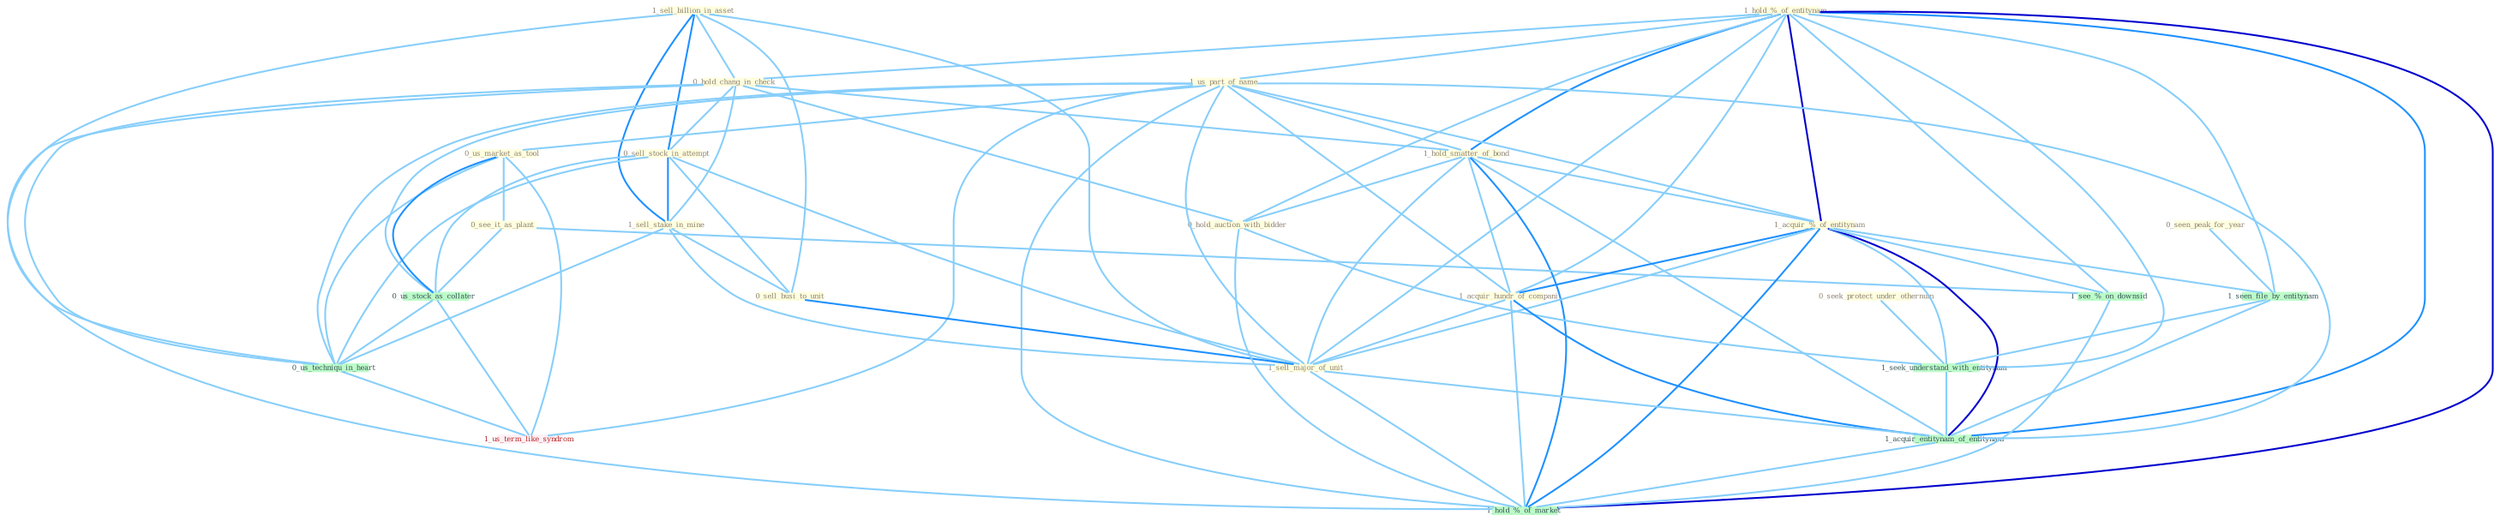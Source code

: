 Graph G{ 
    node
    [shape=polygon,style=filled,width=.5,height=.06,color="#BDFCC9",fixedsize=true,fontsize=4,
    fontcolor="#2f4f4f"];
    {node
    [color="#ffffe0", fontcolor="#8b7d6b"] "1_sell_billion_in_asset " "1_hold_%_of_entitynam " "0_hold_chang_in_check " "0_seek_protect_under_othernum " "0_sell_stock_in_attempt " "1_us_part_of_name " "0_us_market_as_tool " "1_hold_smatter_of_bond " "0_see_it_as_plant " "1_sell_stake_in_mine " "0_sell_busi_to_unit " "1_acquir_%_of_entitynam " "0_seen_peak_for_year " "0_hold_auction_with_bidder " "1_acquir_hundr_of_compani " "1_sell_major_of_unit "}
{node [color="#fff0f5", fontcolor="#b22222"] "1_us_term_like_syndrom "}
edge [color="#B0E2FF"];

	"1_sell_billion_in_asset " -- "0_hold_chang_in_check " [w="1", color="#87cefa" ];
	"1_sell_billion_in_asset " -- "0_sell_stock_in_attempt " [w="2", color="#1e90ff" , len=0.8];
	"1_sell_billion_in_asset " -- "1_sell_stake_in_mine " [w="2", color="#1e90ff" , len=0.8];
	"1_sell_billion_in_asset " -- "0_sell_busi_to_unit " [w="1", color="#87cefa" ];
	"1_sell_billion_in_asset " -- "1_sell_major_of_unit " [w="1", color="#87cefa" ];
	"1_sell_billion_in_asset " -- "0_us_techniqu_in_heart " [w="1", color="#87cefa" ];
	"1_hold_%_of_entitynam " -- "0_hold_chang_in_check " [w="1", color="#87cefa" ];
	"1_hold_%_of_entitynam " -- "1_us_part_of_name " [w="1", color="#87cefa" ];
	"1_hold_%_of_entitynam " -- "1_hold_smatter_of_bond " [w="2", color="#1e90ff" , len=0.8];
	"1_hold_%_of_entitynam " -- "1_acquir_%_of_entitynam " [w="3", color="#0000cd" , len=0.6];
	"1_hold_%_of_entitynam " -- "0_hold_auction_with_bidder " [w="1", color="#87cefa" ];
	"1_hold_%_of_entitynam " -- "1_acquir_hundr_of_compani " [w="1", color="#87cefa" ];
	"1_hold_%_of_entitynam " -- "1_sell_major_of_unit " [w="1", color="#87cefa" ];
	"1_hold_%_of_entitynam " -- "1_seen_file_by_entitynam " [w="1", color="#87cefa" ];
	"1_hold_%_of_entitynam " -- "1_seek_understand_with_entitynam " [w="1", color="#87cefa" ];
	"1_hold_%_of_entitynam " -- "1_acquir_entitynam_of_entitynam " [w="2", color="#1e90ff" , len=0.8];
	"1_hold_%_of_entitynam " -- "1_see_%_on_downsid " [w="1", color="#87cefa" ];
	"1_hold_%_of_entitynam " -- "1_hold_%_of_market " [w="3", color="#0000cd" , len=0.6];
	"0_hold_chang_in_check " -- "0_sell_stock_in_attempt " [w="1", color="#87cefa" ];
	"0_hold_chang_in_check " -- "1_hold_smatter_of_bond " [w="1", color="#87cefa" ];
	"0_hold_chang_in_check " -- "1_sell_stake_in_mine " [w="1", color="#87cefa" ];
	"0_hold_chang_in_check " -- "0_hold_auction_with_bidder " [w="1", color="#87cefa" ];
	"0_hold_chang_in_check " -- "0_us_techniqu_in_heart " [w="1", color="#87cefa" ];
	"0_hold_chang_in_check " -- "1_hold_%_of_market " [w="1", color="#87cefa" ];
	"0_seek_protect_under_othernum " -- "1_seek_understand_with_entitynam " [w="1", color="#87cefa" ];
	"0_sell_stock_in_attempt " -- "1_sell_stake_in_mine " [w="2", color="#1e90ff" , len=0.8];
	"0_sell_stock_in_attempt " -- "0_sell_busi_to_unit " [w="1", color="#87cefa" ];
	"0_sell_stock_in_attempt " -- "1_sell_major_of_unit " [w="1", color="#87cefa" ];
	"0_sell_stock_in_attempt " -- "0_us_stock_as_collater " [w="1", color="#87cefa" ];
	"0_sell_stock_in_attempt " -- "0_us_techniqu_in_heart " [w="1", color="#87cefa" ];
	"1_us_part_of_name " -- "0_us_market_as_tool " [w="1", color="#87cefa" ];
	"1_us_part_of_name " -- "1_hold_smatter_of_bond " [w="1", color="#87cefa" ];
	"1_us_part_of_name " -- "1_acquir_%_of_entitynam " [w="1", color="#87cefa" ];
	"1_us_part_of_name " -- "1_acquir_hundr_of_compani " [w="1", color="#87cefa" ];
	"1_us_part_of_name " -- "1_sell_major_of_unit " [w="1", color="#87cefa" ];
	"1_us_part_of_name " -- "0_us_stock_as_collater " [w="1", color="#87cefa" ];
	"1_us_part_of_name " -- "1_acquir_entitynam_of_entitynam " [w="1", color="#87cefa" ];
	"1_us_part_of_name " -- "0_us_techniqu_in_heart " [w="1", color="#87cefa" ];
	"1_us_part_of_name " -- "1_us_term_like_syndrom " [w="1", color="#87cefa" ];
	"1_us_part_of_name " -- "1_hold_%_of_market " [w="1", color="#87cefa" ];
	"0_us_market_as_tool " -- "0_see_it_as_plant " [w="1", color="#87cefa" ];
	"0_us_market_as_tool " -- "0_us_stock_as_collater " [w="2", color="#1e90ff" , len=0.8];
	"0_us_market_as_tool " -- "0_us_techniqu_in_heart " [w="1", color="#87cefa" ];
	"0_us_market_as_tool " -- "1_us_term_like_syndrom " [w="1", color="#87cefa" ];
	"1_hold_smatter_of_bond " -- "1_acquir_%_of_entitynam " [w="1", color="#87cefa" ];
	"1_hold_smatter_of_bond " -- "0_hold_auction_with_bidder " [w="1", color="#87cefa" ];
	"1_hold_smatter_of_bond " -- "1_acquir_hundr_of_compani " [w="1", color="#87cefa" ];
	"1_hold_smatter_of_bond " -- "1_sell_major_of_unit " [w="1", color="#87cefa" ];
	"1_hold_smatter_of_bond " -- "1_acquir_entitynam_of_entitynam " [w="1", color="#87cefa" ];
	"1_hold_smatter_of_bond " -- "1_hold_%_of_market " [w="2", color="#1e90ff" , len=0.8];
	"0_see_it_as_plant " -- "0_us_stock_as_collater " [w="1", color="#87cefa" ];
	"0_see_it_as_plant " -- "1_see_%_on_downsid " [w="1", color="#87cefa" ];
	"1_sell_stake_in_mine " -- "0_sell_busi_to_unit " [w="1", color="#87cefa" ];
	"1_sell_stake_in_mine " -- "1_sell_major_of_unit " [w="1", color="#87cefa" ];
	"1_sell_stake_in_mine " -- "0_us_techniqu_in_heart " [w="1", color="#87cefa" ];
	"0_sell_busi_to_unit " -- "1_sell_major_of_unit " [w="2", color="#1e90ff" , len=0.8];
	"1_acquir_%_of_entitynam " -- "1_acquir_hundr_of_compani " [w="2", color="#1e90ff" , len=0.8];
	"1_acquir_%_of_entitynam " -- "1_sell_major_of_unit " [w="1", color="#87cefa" ];
	"1_acquir_%_of_entitynam " -- "1_seen_file_by_entitynam " [w="1", color="#87cefa" ];
	"1_acquir_%_of_entitynam " -- "1_seek_understand_with_entitynam " [w="1", color="#87cefa" ];
	"1_acquir_%_of_entitynam " -- "1_acquir_entitynam_of_entitynam " [w="3", color="#0000cd" , len=0.6];
	"1_acquir_%_of_entitynam " -- "1_see_%_on_downsid " [w="1", color="#87cefa" ];
	"1_acquir_%_of_entitynam " -- "1_hold_%_of_market " [w="2", color="#1e90ff" , len=0.8];
	"0_seen_peak_for_year " -- "1_seen_file_by_entitynam " [w="1", color="#87cefa" ];
	"0_hold_auction_with_bidder " -- "1_seek_understand_with_entitynam " [w="1", color="#87cefa" ];
	"0_hold_auction_with_bidder " -- "1_hold_%_of_market " [w="1", color="#87cefa" ];
	"1_acquir_hundr_of_compani " -- "1_sell_major_of_unit " [w="1", color="#87cefa" ];
	"1_acquir_hundr_of_compani " -- "1_acquir_entitynam_of_entitynam " [w="2", color="#1e90ff" , len=0.8];
	"1_acquir_hundr_of_compani " -- "1_hold_%_of_market " [w="1", color="#87cefa" ];
	"1_sell_major_of_unit " -- "1_acquir_entitynam_of_entitynam " [w="1", color="#87cefa" ];
	"1_sell_major_of_unit " -- "1_hold_%_of_market " [w="1", color="#87cefa" ];
	"1_seen_file_by_entitynam " -- "1_seek_understand_with_entitynam " [w="1", color="#87cefa" ];
	"1_seen_file_by_entitynam " -- "1_acquir_entitynam_of_entitynam " [w="1", color="#87cefa" ];
	"0_us_stock_as_collater " -- "0_us_techniqu_in_heart " [w="1", color="#87cefa" ];
	"0_us_stock_as_collater " -- "1_us_term_like_syndrom " [w="1", color="#87cefa" ];
	"1_seek_understand_with_entitynam " -- "1_acquir_entitynam_of_entitynam " [w="1", color="#87cefa" ];
	"1_acquir_entitynam_of_entitynam " -- "1_hold_%_of_market " [w="1", color="#87cefa" ];
	"0_us_techniqu_in_heart " -- "1_us_term_like_syndrom " [w="1", color="#87cefa" ];
	"1_see_%_on_downsid " -- "1_hold_%_of_market " [w="1", color="#87cefa" ];
}